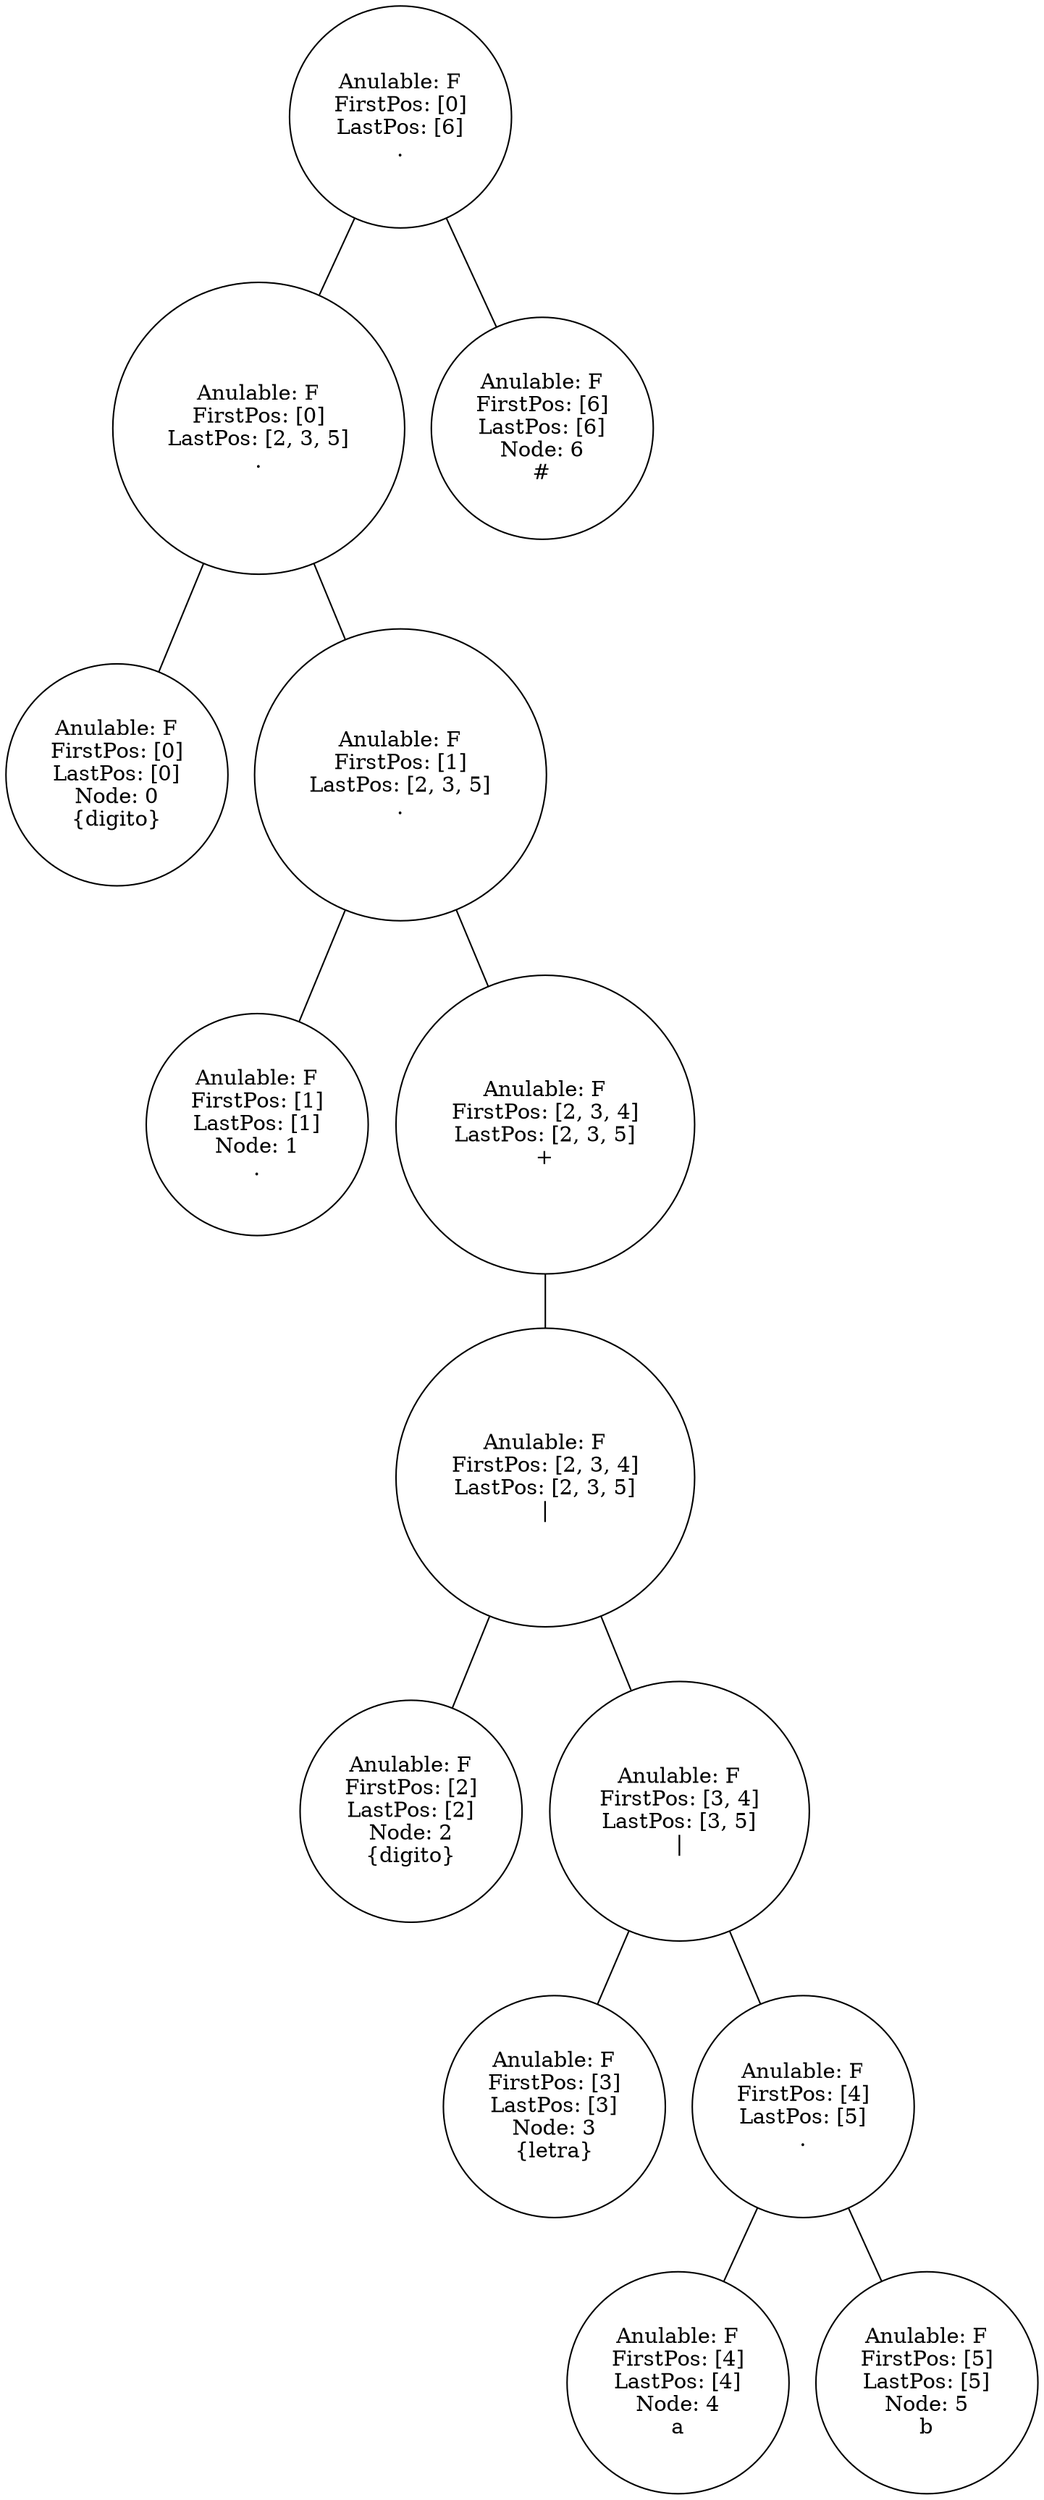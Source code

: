 graph G {AND_6 [label="Anulable: F
FirstPos: [0]
LastPos: [6]
.", shape="circle", width=1, height=1];
AND_5 [label="Anulable: F
FirstPos: [0]
LastPos: [2, 3, 5]
.", shape="circle", width=1, height=1];
I_0 [label="Anulable: F
FirstPos: [0]
LastPos: [0]
Node: 0
{digito}", shape="circle", width=1, height=1];
AND_4 [label="Anulable: F
FirstPos: [1]
LastPos: [2, 3, 5]
.", shape="circle", width=1, height=1];
I_1 [label="Anulable: F
FirstPos: [1]
LastPos: [1]
Node: 1
.", shape="circle", width=1, height=1];
PLUS_3 [label="Anulable: F
FirstPos: [2, 3, 4]
LastPos: [2, 3, 5]
+", shape="circle", width=1, height=1];
OR_2 [label="Anulable: F
FirstPos: [2, 3, 4]
LastPos: [2, 3, 5]
|", shape="circle", width=1, height=1];
I_2 [label="Anulable: F
FirstPos: [2]
LastPos: [2]
Node: 2
{digito}", shape="circle", width=1, height=1];
OR_1 [label="Anulable: F
FirstPos: [3, 4]
LastPos: [3, 5]
|", shape="circle", width=1, height=1];
I_3 [label="Anulable: F
FirstPos: [3]
LastPos: [3]
Node: 3
{letra}", shape="circle", width=1, height=1];
AND_0 [label="Anulable: F
FirstPos: [4]
LastPos: [5]
.", shape="circle", width=1, height=1];
I_4 [label="Anulable: F
FirstPos: [4]
LastPos: [4]
Node: 4
a", shape="circle", width=1, height=1];
I_5 [label="Anulable: F
FirstPos: [5]
LastPos: [5]
Node: 5
b", shape="circle", width=1, height=1];
I_ACEPTANCE_6 [label="Anulable: F
FirstPos: [6]
LastPos: [6]
Node: 6
#", shape="circle", width=1, height=1];
AND_6 -- AND_5;
AND_5 -- I_0;
AND_5 -- AND_4;
AND_4 -- I_1;
AND_4 -- PLUS_3;
PLUS_3 -- OR_2;
OR_2 -- I_2;
OR_2 -- OR_1;
OR_1 -- I_3;
OR_1 -- AND_0;
AND_0 -- I_4;
AND_0 -- I_5;
AND_6 -- I_ACEPTANCE_6;
}